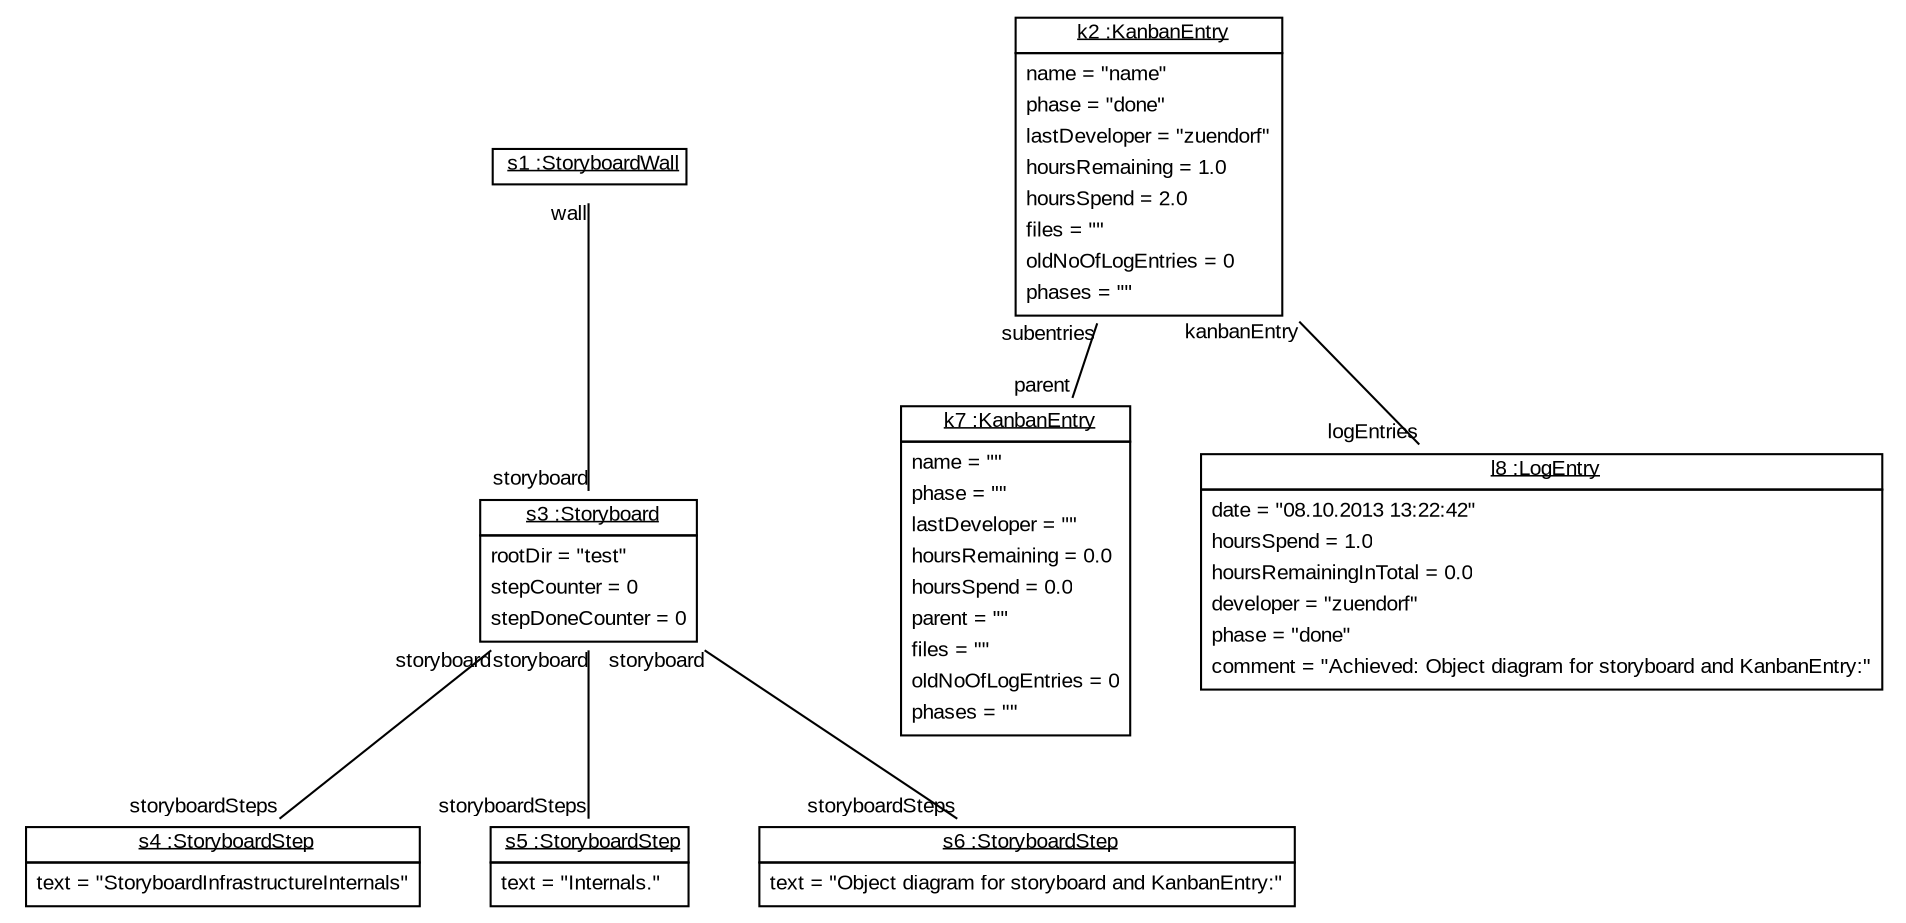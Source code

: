 graph ObjectDiagram {
   node [shape = none, fontsize = 10, fontname = "Arial"];
   edge [fontsize = 10, fontname = "Arial"];
   compound=true;

s1 [label=<<table border='0' cellborder='1' cellspacing='0'> <tr> <td href="../../SDMLib/src/org/sdmlib/storyboards/StoryboardWall.java"> <u>s1 :StoryboardWall</u></td></tr></table>>];
s3 [label=<<table border='0' cellborder='1' cellspacing='0'> <tr> <td href="../../SDMLib/src/org/sdmlib/storyboards/Storyboard.java"> <u>s3 :Storyboard</u></td></tr><tr><td><table border='0' cellborder='0' cellspacing='0'><tr><td align='left'>rootDir = "test"</td></tr><tr><td align='left'>stepCounter = 0</td></tr><tr><td align='left'>stepDoneCounter = 0</td></tr></table></td></tr></table>>];
s4 [label=<<table border='0' cellborder='1' cellspacing='0'> <tr> <td href="../../SDMLib/src/org/sdmlib/storyboards/StoryboardStep.java"> <u>s4 :StoryboardStep</u></td></tr><tr><td><table border='0' cellborder='0' cellspacing='0'><tr><td align='left'>text = "StoryboardInfrastructureInternals"</td></tr></table></td></tr></table>>];
s5 [label=<<table border='0' cellborder='1' cellspacing='0'> <tr> <td href="../../SDMLib/src/org/sdmlib/storyboards/StoryboardStep.java"> <u>s5 :StoryboardStep</u></td></tr><tr><td><table border='0' cellborder='0' cellspacing='0'><tr><td align='left'>text = "Internals."</td></tr></table></td></tr></table>>];
s6 [label=<<table border='0' cellborder='1' cellspacing='0'> <tr> <td href="../../SDMLib/src/org/sdmlib/storyboards/StoryboardStep.java"> <u>s6 :StoryboardStep</u></td></tr><tr><td><table border='0' cellborder='0' cellspacing='0'><tr><td align='left'>text = "Object diagram for storyboard and KanbanEntry:"</td></tr></table></td></tr></table>>];
k2 [label=<<table border='0' cellborder='1' cellspacing='0'> <tr> <td href="../../SDMLib/src/org/sdmlib/storyboards/KanbanEntry.java"> <u>k2 :KanbanEntry</u></td></tr><tr><td><table border='0' cellborder='0' cellspacing='0'><tr><td align='left'>name = "name"</td></tr><tr><td align='left'>phase = "done"</td></tr><tr><td align='left'>lastDeveloper = "zuendorf"</td></tr><tr><td align='left'>hoursRemaining = 1.0</td></tr><tr><td align='left'>hoursSpend = 2.0</td></tr><tr><td align='left'>files = ""</td></tr><tr><td align='left'>oldNoOfLogEntries = 0</td></tr><tr><td align='left'>phases = ""</td></tr></table></td></tr></table>>];
k7 [label=<<table border='0' cellborder='1' cellspacing='0'> <tr> <td href="../../SDMLib/src/org/sdmlib/storyboards/KanbanEntry.java"> <u>k7 :KanbanEntry</u></td></tr><tr><td><table border='0' cellborder='0' cellspacing='0'><tr><td align='left'>name = ""</td></tr><tr><td align='left'>phase = ""</td></tr><tr><td align='left'>lastDeveloper = ""</td></tr><tr><td align='left'>hoursRemaining = 0.0</td></tr><tr><td align='left'>hoursSpend = 0.0</td></tr><tr><td align='left'>parent = ""</td></tr><tr><td align='left'>files = ""</td></tr><tr><td align='left'>oldNoOfLogEntries = 0</td></tr><tr><td align='left'>phases = ""</td></tr></table></td></tr></table>>];
l8 [label=<<table border='0' cellborder='1' cellspacing='0'> <tr> <td href="../../SDMLib/src/org/sdmlib/storyboards/LogEntry.java"> <u>l8 :LogEntry</u></td></tr><tr><td><table border='0' cellborder='0' cellspacing='0'><tr><td align='left'>date = "08.10.2013 13:22:42"</td></tr><tr><td align='left'>hoursSpend = 1.0</td></tr><tr><td align='left'>hoursRemainingInTotal = 0.0</td></tr><tr><td align='left'>developer = "zuendorf"</td></tr><tr><td align='left'>phase = "done"</td></tr><tr><td align='left'>comment = "Achieved: Object diagram for storyboard and KanbanEntry:"</td></tr></table></td></tr></table>>];

s1 -- s3 [headlabel = "storyboard" taillabel = "wall"];
s3 -- s4 [headlabel = "storyboardSteps" taillabel = "storyboard"];
s3 -- s5 [headlabel = "storyboardSteps" taillabel = "storyboard"];
s3 -- s6 [headlabel = "storyboardSteps" taillabel = "storyboard"];
k2 -- k7 [headlabel = "parent" taillabel = "subentries"];
k2 -- l8 [headlabel = "logEntries" taillabel = "kanbanEntry"];
}
